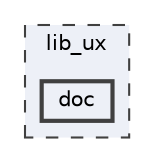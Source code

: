 digraph "lib_ux/doc"
{
 // LATEX_PDF_SIZE
  bgcolor="transparent";
  edge [fontname=Helvetica,fontsize=10,labelfontname=Helvetica,labelfontsize=10];
  node [fontname=Helvetica,fontsize=10,shape=box,height=0.2,width=0.4];
  compound=true
  subgraph clusterdir_73d8cab79457824ae67409b9c6168107 {
    graph [ bgcolor="#edf0f7", pencolor="grey25", label="lib_ux", fontname=Helvetica,fontsize=10 style="filled,dashed", URL="dir_73d8cab79457824ae67409b9c6168107.html",tooltip=""]
  dir_e5c8674cab215b67a373301cff5fc268 [label="doc", fillcolor="#edf0f7", color="grey25", style="filled,bold", URL="dir_e5c8674cab215b67a373301cff5fc268.html",tooltip=""];
  }
}
